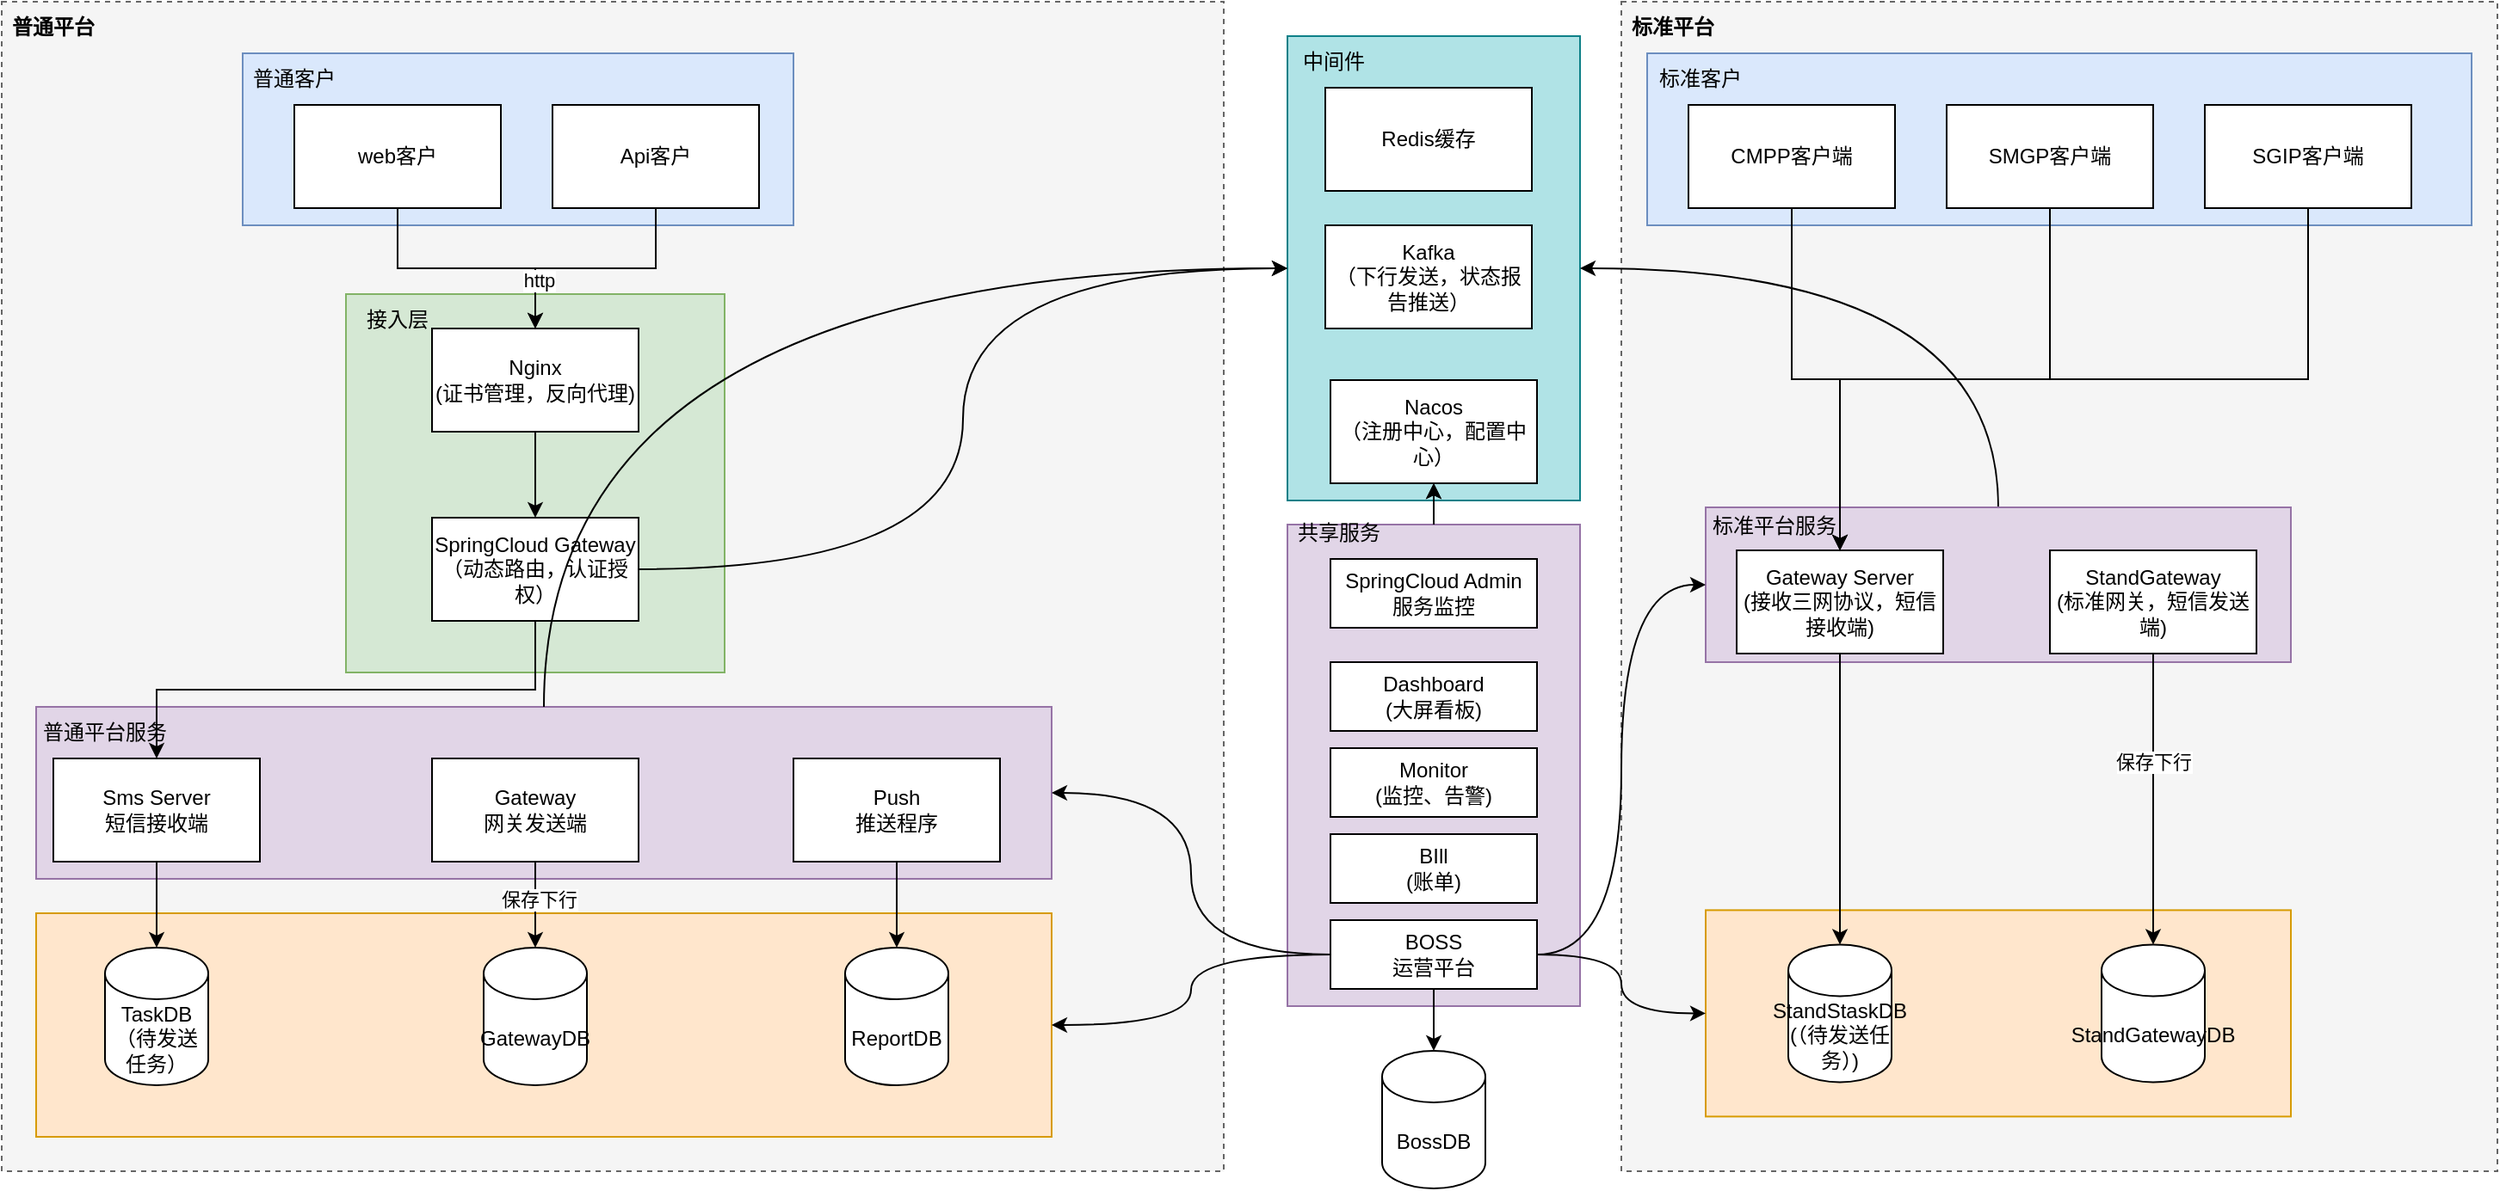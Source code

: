 <mxfile version="24.7.8">
  <diagram name="第 1 页" id="ZZtnOp_Xm3Je1tsyHX88">
    <mxGraphModel dx="1509" dy="785" grid="1" gridSize="10" guides="1" tooltips="1" connect="1" arrows="1" fold="1" page="1" pageScale="1" pageWidth="827" pageHeight="1169" math="0" shadow="0">
      <root>
        <mxCell id="0" />
        <mxCell id="1" parent="0" />
        <mxCell id="wKqaV-QkhD1benHEGnf--187" value="" style="rounded=0;whiteSpace=wrap;html=1;fillColor=#b0e3e6;strokeColor=#0e8088;" vertex="1" parent="1">
          <mxGeometry x="827" y="40" width="170" height="270" as="geometry" />
        </mxCell>
        <mxCell id="wKqaV-QkhD1benHEGnf--63" value="" style="rounded=0;whiteSpace=wrap;html=1;fillColor=#f5f5f5;fontColor=#333333;strokeColor=#666666;dashed=1;" vertex="1" parent="1">
          <mxGeometry x="1021" y="20" width="509" height="680" as="geometry" />
        </mxCell>
        <mxCell id="wKqaV-QkhD1benHEGnf--159" value="" style="rounded=0;whiteSpace=wrap;html=1;fillColor=#dae8fc;strokeColor=#6c8ebf;" vertex="1" parent="1">
          <mxGeometry x="1036" y="50" width="479" height="100" as="geometry" />
        </mxCell>
        <mxCell id="wKqaV-QkhD1benHEGnf--152" value="" style="rounded=0;whiteSpace=wrap;html=1;fillColor=#ffe6cc;strokeColor=#d79b00;" vertex="1" parent="1">
          <mxGeometry x="1070" y="548.21" width="340" height="120" as="geometry" />
        </mxCell>
        <mxCell id="wKqaV-QkhD1benHEGnf--191" style="edgeStyle=orthogonalEdgeStyle;rounded=0;orthogonalLoop=1;jettySize=auto;html=1;exitX=0.5;exitY=0;exitDx=0;exitDy=0;entryX=1;entryY=0.5;entryDx=0;entryDy=0;elbow=vertical;curved=1;" edge="1" parent="1" source="wKqaV-QkhD1benHEGnf--150" target="wKqaV-QkhD1benHEGnf--187">
          <mxGeometry relative="1" as="geometry" />
        </mxCell>
        <mxCell id="wKqaV-QkhD1benHEGnf--150" value="" style="rounded=0;whiteSpace=wrap;html=1;fillColor=#e1d5e7;strokeColor=#9673a6;" vertex="1" parent="1">
          <mxGeometry x="1070" y="314" width="340" height="90" as="geometry" />
        </mxCell>
        <mxCell id="wKqaV-QkhD1benHEGnf--140" style="edgeStyle=orthogonalEdgeStyle;rounded=0;orthogonalLoop=1;jettySize=auto;html=1;exitX=0.5;exitY=0;exitDx=0;exitDy=0;entryX=0.5;entryY=1;entryDx=0;entryDy=0;" edge="1" parent="1" source="wKqaV-QkhD1benHEGnf--133" target="wKqaV-QkhD1benHEGnf--27">
          <mxGeometry relative="1" as="geometry" />
        </mxCell>
        <mxCell id="wKqaV-QkhD1benHEGnf--133" value="" style="rounded=0;whiteSpace=wrap;html=1;fillColor=#e1d5e7;strokeColor=#9673a6;" vertex="1" parent="1">
          <mxGeometry x="827" y="324" width="170" height="280" as="geometry" />
        </mxCell>
        <mxCell id="wKqaV-QkhD1benHEGnf--61" value="" style="rounded=0;whiteSpace=wrap;html=1;fillColor=#f5f5f5;fontColor=#333333;strokeColor=#666666;dashed=1;" vertex="1" parent="1">
          <mxGeometry x="80" y="20" width="710" height="680" as="geometry" />
        </mxCell>
        <mxCell id="wKqaV-QkhD1benHEGnf--123" value="" style="rounded=0;whiteSpace=wrap;html=1;fillColor=#ffe6cc;strokeColor=#d79b00;" vertex="1" parent="1">
          <mxGeometry x="100" y="550" width="590" height="130" as="geometry" />
        </mxCell>
        <mxCell id="wKqaV-QkhD1benHEGnf--84" value="" style="rounded=0;whiteSpace=wrap;html=1;fillColor=#e1d5e7;strokeColor=#9673a6;" vertex="1" parent="1">
          <mxGeometry x="100" y="430" width="590" height="100" as="geometry" />
        </mxCell>
        <mxCell id="wKqaV-QkhD1benHEGnf--79" value="" style="rounded=0;whiteSpace=wrap;html=1;fillColor=#d5e8d4;strokeColor=#82b366;" vertex="1" parent="1">
          <mxGeometry x="280" y="190" width="220" height="220" as="geometry" />
        </mxCell>
        <mxCell id="wKqaV-QkhD1benHEGnf--59" value="" style="rounded=0;whiteSpace=wrap;html=1;fillColor=#dae8fc;strokeColor=#6c8ebf;" vertex="1" parent="1">
          <mxGeometry x="220" y="50" width="320" height="100" as="geometry" />
        </mxCell>
        <mxCell id="wKqaV-QkhD1benHEGnf--28" style="edgeStyle=orthogonalEdgeStyle;rounded=0;orthogonalLoop=1;jettySize=auto;html=1;exitX=0.5;exitY=1;exitDx=0;exitDy=0;" edge="1" parent="1" source="wKqaV-QkhD1benHEGnf--1" target="wKqaV-QkhD1benHEGnf--24">
          <mxGeometry relative="1" as="geometry" />
        </mxCell>
        <mxCell id="wKqaV-QkhD1benHEGnf--1" value="web客户" style="rounded=0;whiteSpace=wrap;html=1;" vertex="1" parent="1">
          <mxGeometry x="250" y="80" width="120" height="60" as="geometry" />
        </mxCell>
        <mxCell id="wKqaV-QkhD1benHEGnf--30" style="edgeStyle=orthogonalEdgeStyle;rounded=0;orthogonalLoop=1;jettySize=auto;html=1;exitX=0.5;exitY=1;exitDx=0;exitDy=0;entryX=0.5;entryY=0;entryDx=0;entryDy=0;" edge="1" parent="1" source="wKqaV-QkhD1benHEGnf--2" target="wKqaV-QkhD1benHEGnf--24">
          <mxGeometry relative="1" as="geometry" />
        </mxCell>
        <mxCell id="wKqaV-QkhD1benHEGnf--66" value="http" style="edgeLabel;html=1;align=center;verticalAlign=middle;resizable=0;points=[];" vertex="1" connectable="0" parent="wKqaV-QkhD1benHEGnf--30">
          <mxGeometry x="0.6" y="2" relative="1" as="geometry">
            <mxPoint as="offset" />
          </mxGeometry>
        </mxCell>
        <mxCell id="wKqaV-QkhD1benHEGnf--2" value="Api客户" style="rounded=0;whiteSpace=wrap;html=1;" vertex="1" parent="1">
          <mxGeometry x="400" y="80" width="120" height="60" as="geometry" />
        </mxCell>
        <mxCell id="wKqaV-QkhD1benHEGnf--31" style="edgeStyle=orthogonalEdgeStyle;rounded=0;orthogonalLoop=1;jettySize=auto;html=1;exitX=0.5;exitY=1;exitDx=0;exitDy=0;entryX=0.5;entryY=0;entryDx=0;entryDy=0;" edge="1" parent="1" source="wKqaV-QkhD1benHEGnf--24" target="wKqaV-QkhD1benHEGnf--25">
          <mxGeometry relative="1" as="geometry" />
        </mxCell>
        <mxCell id="wKqaV-QkhD1benHEGnf--24" value="Nginx&lt;br&gt;(证书管理，反向代理)" style="rounded=0;whiteSpace=wrap;html=1;" vertex="1" parent="1">
          <mxGeometry x="330" y="210" width="120" height="60" as="geometry" />
        </mxCell>
        <mxCell id="wKqaV-QkhD1benHEGnf--32" style="edgeStyle=orthogonalEdgeStyle;rounded=0;orthogonalLoop=1;jettySize=auto;html=1;exitX=1;exitY=0.5;exitDx=0;exitDy=0;entryX=0;entryY=0.5;entryDx=0;entryDy=0;elbow=vertical;curved=1;" edge="1" parent="1" source="wKqaV-QkhD1benHEGnf--25" target="wKqaV-QkhD1benHEGnf--187">
          <mxGeometry relative="1" as="geometry" />
        </mxCell>
        <mxCell id="wKqaV-QkhD1benHEGnf--115" style="edgeStyle=orthogonalEdgeStyle;rounded=0;orthogonalLoop=1;jettySize=auto;html=1;exitX=0.5;exitY=1;exitDx=0;exitDy=0;" edge="1" parent="1" source="wKqaV-QkhD1benHEGnf--25" target="wKqaV-QkhD1benHEGnf--26">
          <mxGeometry relative="1" as="geometry" />
        </mxCell>
        <mxCell id="wKqaV-QkhD1benHEGnf--25" value="SpringCloud Gateway&lt;br&gt;（动态路由，认证授权）" style="rounded=0;whiteSpace=wrap;html=1;" vertex="1" parent="1">
          <mxGeometry x="330" y="320" width="120" height="60" as="geometry" />
        </mxCell>
        <mxCell id="wKqaV-QkhD1benHEGnf--26" value="Sms Server&lt;br&gt;短信接收端" style="rounded=0;whiteSpace=wrap;html=1;" vertex="1" parent="1">
          <mxGeometry x="110" y="460" width="120" height="60" as="geometry" />
        </mxCell>
        <mxCell id="wKqaV-QkhD1benHEGnf--27" value="Nacos&lt;br&gt;（注册中心，配置中心）" style="rounded=0;whiteSpace=wrap;html=1;" vertex="1" parent="1">
          <mxGeometry x="852" y="240" width="120" height="60" as="geometry" />
        </mxCell>
        <mxCell id="wKqaV-QkhD1benHEGnf--39" value="TaskDB&lt;br&gt;（待发送任务）" style="shape=cylinder3;whiteSpace=wrap;html=1;boundedLbl=1;backgroundOutline=1;size=15;" vertex="1" parent="1">
          <mxGeometry x="140" y="570" width="60" height="80" as="geometry" />
        </mxCell>
        <mxCell id="wKqaV-QkhD1benHEGnf--41" style="edgeStyle=orthogonalEdgeStyle;rounded=0;orthogonalLoop=1;jettySize=auto;html=1;exitX=0.5;exitY=1;exitDx=0;exitDy=0;entryX=0.5;entryY=0;entryDx=0;entryDy=0;entryPerimeter=0;" edge="1" parent="1" source="wKqaV-QkhD1benHEGnf--26" target="wKqaV-QkhD1benHEGnf--39">
          <mxGeometry relative="1" as="geometry" />
        </mxCell>
        <mxCell id="wKqaV-QkhD1benHEGnf--50" style="edgeStyle=orthogonalEdgeStyle;rounded=0;orthogonalLoop=1;jettySize=auto;html=1;exitX=0.5;exitY=1;exitDx=0;exitDy=0;" edge="1" parent="1" source="wKqaV-QkhD1benHEGnf--45" target="wKqaV-QkhD1benHEGnf--49">
          <mxGeometry relative="1" as="geometry" />
        </mxCell>
        <mxCell id="wKqaV-QkhD1benHEGnf--102" value="保存下行" style="edgeLabel;html=1;align=center;verticalAlign=middle;resizable=0;points=[];" vertex="1" connectable="0" parent="wKqaV-QkhD1benHEGnf--50">
          <mxGeometry x="-0.147" y="2" relative="1" as="geometry">
            <mxPoint as="offset" />
          </mxGeometry>
        </mxCell>
        <mxCell id="wKqaV-QkhD1benHEGnf--45" value="Gateway&lt;br&gt;网关发送端" style="rounded=0;whiteSpace=wrap;html=1;" vertex="1" parent="1">
          <mxGeometry x="330" y="460" width="120" height="60" as="geometry" />
        </mxCell>
        <mxCell id="wKqaV-QkhD1benHEGnf--48" value="ReportDB" style="shape=cylinder3;whiteSpace=wrap;html=1;boundedLbl=1;backgroundOutline=1;size=15;" vertex="1" parent="1">
          <mxGeometry x="570" y="570" width="60" height="80" as="geometry" />
        </mxCell>
        <mxCell id="wKqaV-QkhD1benHEGnf--49" value="GatewayDB" style="shape=cylinder3;whiteSpace=wrap;html=1;boundedLbl=1;backgroundOutline=1;size=15;" vertex="1" parent="1">
          <mxGeometry x="360" y="570" width="60" height="80" as="geometry" />
        </mxCell>
        <mxCell id="wKqaV-QkhD1benHEGnf--54" value="BossDB" style="shape=cylinder3;whiteSpace=wrap;html=1;boundedLbl=1;backgroundOutline=1;size=15;" vertex="1" parent="1">
          <mxGeometry x="882" y="630" width="60" height="80" as="geometry" />
        </mxCell>
        <mxCell id="wKqaV-QkhD1benHEGnf--81" style="edgeStyle=orthogonalEdgeStyle;rounded=0;orthogonalLoop=1;jettySize=auto;html=1;exitX=0.5;exitY=1;exitDx=0;exitDy=0;" edge="1" parent="1" source="wKqaV-QkhD1benHEGnf--56" target="wKqaV-QkhD1benHEGnf--48">
          <mxGeometry relative="1" as="geometry" />
        </mxCell>
        <mxCell id="wKqaV-QkhD1benHEGnf--56" value="Push&lt;br&gt;推送程序" style="rounded=0;whiteSpace=wrap;html=1;" vertex="1" parent="1">
          <mxGeometry x="540" y="460" width="120" height="60" as="geometry" />
        </mxCell>
        <mxCell id="wKqaV-QkhD1benHEGnf--60" value="普通客户" style="text;html=1;align=center;verticalAlign=middle;whiteSpace=wrap;rounded=0;" vertex="1" parent="1">
          <mxGeometry x="220" y="50" width="60" height="30" as="geometry" />
        </mxCell>
        <mxCell id="wKqaV-QkhD1benHEGnf--62" value="普通平台" style="text;html=1;align=center;verticalAlign=middle;whiteSpace=wrap;rounded=0;fontStyle=1" vertex="1" parent="1">
          <mxGeometry x="80" y="20" width="60" height="30" as="geometry" />
        </mxCell>
        <mxCell id="wKqaV-QkhD1benHEGnf--65" value="标准平台" style="text;html=1;align=center;verticalAlign=middle;whiteSpace=wrap;rounded=0;fontStyle=1" vertex="1" parent="1">
          <mxGeometry x="1021" y="20" width="60" height="30" as="geometry" />
        </mxCell>
        <mxCell id="wKqaV-QkhD1benHEGnf--71" style="edgeStyle=orthogonalEdgeStyle;rounded=0;orthogonalLoop=1;jettySize=auto;html=1;exitX=0.5;exitY=1;exitDx=0;exitDy=0;" edge="1" parent="1" source="wKqaV-QkhD1benHEGnf--67" target="wKqaV-QkhD1benHEGnf--70">
          <mxGeometry relative="1" as="geometry" />
        </mxCell>
        <mxCell id="wKqaV-QkhD1benHEGnf--67" value="CMPP客户端" style="rounded=0;whiteSpace=wrap;html=1;" vertex="1" parent="1">
          <mxGeometry x="1060" y="80" width="120" height="60" as="geometry" />
        </mxCell>
        <mxCell id="wKqaV-QkhD1benHEGnf--73" style="edgeStyle=orthogonalEdgeStyle;rounded=0;orthogonalLoop=1;jettySize=auto;html=1;exitX=0.5;exitY=1;exitDx=0;exitDy=0;entryX=0.5;entryY=0;entryDx=0;entryDy=0;" edge="1" parent="1" source="wKqaV-QkhD1benHEGnf--68" target="wKqaV-QkhD1benHEGnf--70">
          <mxGeometry relative="1" as="geometry" />
        </mxCell>
        <mxCell id="wKqaV-QkhD1benHEGnf--68" value="SMGP客户端" style="rounded=0;whiteSpace=wrap;html=1;" vertex="1" parent="1">
          <mxGeometry x="1210" y="80" width="120" height="60" as="geometry" />
        </mxCell>
        <mxCell id="wKqaV-QkhD1benHEGnf--72" style="edgeStyle=orthogonalEdgeStyle;rounded=0;orthogonalLoop=1;jettySize=auto;html=1;exitX=0.5;exitY=1;exitDx=0;exitDy=0;entryX=0.5;entryY=0;entryDx=0;entryDy=0;" edge="1" parent="1" source="wKqaV-QkhD1benHEGnf--69" target="wKqaV-QkhD1benHEGnf--70">
          <mxGeometry relative="1" as="geometry" />
        </mxCell>
        <mxCell id="wKqaV-QkhD1benHEGnf--69" value="SGIP客户端" style="rounded=0;whiteSpace=wrap;html=1;" vertex="1" parent="1">
          <mxGeometry x="1360" y="80" width="120" height="60" as="geometry" />
        </mxCell>
        <mxCell id="wKqaV-QkhD1benHEGnf--70" value="Gateway Server&lt;br&gt;(接收三网协议，短信接收端)" style="rounded=0;whiteSpace=wrap;html=1;" vertex="1" parent="1">
          <mxGeometry x="1088" y="339" width="120" height="60" as="geometry" />
        </mxCell>
        <mxCell id="wKqaV-QkhD1benHEGnf--154" style="edgeStyle=orthogonalEdgeStyle;rounded=0;orthogonalLoop=1;jettySize=auto;html=1;exitX=0;exitY=0.5;exitDx=0;exitDy=0;entryX=1;entryY=0.5;entryDx=0;entryDy=0;elbow=vertical;curved=1;" edge="1" parent="1" source="wKqaV-QkhD1benHEGnf--75" target="wKqaV-QkhD1benHEGnf--84">
          <mxGeometry relative="1" as="geometry" />
        </mxCell>
        <mxCell id="wKqaV-QkhD1benHEGnf--155" style="edgeStyle=orthogonalEdgeStyle;rounded=0;orthogonalLoop=1;jettySize=auto;html=1;exitX=0;exitY=0.5;exitDx=0;exitDy=0;entryX=1;entryY=0.5;entryDx=0;entryDy=0;curved=1;" edge="1" parent="1" source="wKqaV-QkhD1benHEGnf--75" target="wKqaV-QkhD1benHEGnf--123">
          <mxGeometry relative="1" as="geometry" />
        </mxCell>
        <mxCell id="wKqaV-QkhD1benHEGnf--157" style="edgeStyle=orthogonalEdgeStyle;rounded=0;orthogonalLoop=1;jettySize=auto;html=1;exitX=1;exitY=0.5;exitDx=0;exitDy=0;entryX=0;entryY=0.5;entryDx=0;entryDy=0;curved=1;" edge="1" parent="1" source="wKqaV-QkhD1benHEGnf--75" target="wKqaV-QkhD1benHEGnf--150">
          <mxGeometry relative="1" as="geometry" />
        </mxCell>
        <mxCell id="wKqaV-QkhD1benHEGnf--158" style="edgeStyle=orthogonalEdgeStyle;rounded=0;orthogonalLoop=1;jettySize=auto;html=1;exitX=1;exitY=0.5;exitDx=0;exitDy=0;entryX=0;entryY=0.5;entryDx=0;entryDy=0;curved=1;" edge="1" parent="1" source="wKqaV-QkhD1benHEGnf--75" target="wKqaV-QkhD1benHEGnf--152">
          <mxGeometry relative="1" as="geometry" />
        </mxCell>
        <mxCell id="wKqaV-QkhD1benHEGnf--75" value="BOSS&lt;br&gt;运营平台" style="rounded=0;whiteSpace=wrap;html=1;" vertex="1" parent="1">
          <mxGeometry x="852" y="554" width="120" height="40" as="geometry" />
        </mxCell>
        <mxCell id="wKqaV-QkhD1benHEGnf--76" value="Monitor&lt;br&gt;(监控、告警)" style="rounded=0;whiteSpace=wrap;html=1;" vertex="1" parent="1">
          <mxGeometry x="852" y="454" width="120" height="40" as="geometry" />
        </mxCell>
        <mxCell id="wKqaV-QkhD1benHEGnf--77" value="BIll&lt;br&gt;(账单)" style="rounded=0;whiteSpace=wrap;html=1;" vertex="1" parent="1">
          <mxGeometry x="852" y="504" width="120" height="40" as="geometry" />
        </mxCell>
        <mxCell id="wKqaV-QkhD1benHEGnf--78" value="Dashboard&lt;br&gt;(大屏看板)" style="rounded=0;whiteSpace=wrap;html=1;" vertex="1" parent="1">
          <mxGeometry x="852" y="404" width="120" height="40" as="geometry" />
        </mxCell>
        <mxCell id="wKqaV-QkhD1benHEGnf--80" value="接入层" style="text;html=1;align=center;verticalAlign=middle;whiteSpace=wrap;rounded=0;" vertex="1" parent="1">
          <mxGeometry x="280" y="190" width="60" height="30" as="geometry" />
        </mxCell>
        <mxCell id="wKqaV-QkhD1benHEGnf--134" value="共享服务" style="text;html=1;align=center;verticalAlign=middle;whiteSpace=wrap;rounded=0;" vertex="1" parent="1">
          <mxGeometry x="827" y="314" width="60" height="30" as="geometry" />
        </mxCell>
        <mxCell id="wKqaV-QkhD1benHEGnf--135" value="普通平台服务" style="text;html=1;align=center;verticalAlign=middle;whiteSpace=wrap;rounded=0;" vertex="1" parent="1">
          <mxGeometry x="90" y="430" width="100" height="30" as="geometry" />
        </mxCell>
        <mxCell id="wKqaV-QkhD1benHEGnf--137" style="edgeStyle=orthogonalEdgeStyle;rounded=0;orthogonalLoop=1;jettySize=auto;html=1;exitX=0.5;exitY=1;exitDx=0;exitDy=0;entryX=0.5;entryY=0;entryDx=0;entryDy=0;entryPerimeter=0;" edge="1" parent="1" source="wKqaV-QkhD1benHEGnf--75" target="wKqaV-QkhD1benHEGnf--54">
          <mxGeometry relative="1" as="geometry" />
        </mxCell>
        <mxCell id="wKqaV-QkhD1benHEGnf--189" value="" style="edgeStyle=orthogonalEdgeStyle;rounded=0;orthogonalLoop=1;jettySize=auto;html=1;exitX=0.5;exitY=0;exitDx=0;exitDy=0;" edge="1" parent="1" source="wKqaV-QkhD1benHEGnf--133" target="wKqaV-QkhD1benHEGnf--27">
          <mxGeometry relative="1" as="geometry" />
        </mxCell>
        <mxCell id="wKqaV-QkhD1benHEGnf--141" value="SpringCloud Admin&lt;br&gt;服务监控" style="rounded=0;whiteSpace=wrap;html=1;" vertex="1" parent="1">
          <mxGeometry x="852" y="344" width="120" height="40" as="geometry" />
        </mxCell>
        <mxCell id="wKqaV-QkhD1benHEGnf--142" value="StandGateway&lt;br&gt;(标准网关，短信发送端)" style="rounded=0;whiteSpace=wrap;html=1;" vertex="1" parent="1">
          <mxGeometry x="1270" y="339" width="120" height="60" as="geometry" />
        </mxCell>
        <mxCell id="wKqaV-QkhD1benHEGnf--143" value="StandStaskDB&lt;br&gt;(（待发送任务）)" style="shape=cylinder3;whiteSpace=wrap;html=1;boundedLbl=1;backgroundOutline=1;size=15;" vertex="1" parent="1">
          <mxGeometry x="1118" y="568.21" width="60" height="80" as="geometry" />
        </mxCell>
        <mxCell id="wKqaV-QkhD1benHEGnf--144" value="StandGatewayDB" style="shape=cylinder3;whiteSpace=wrap;html=1;boundedLbl=1;backgroundOutline=1;size=15;" vertex="1" parent="1">
          <mxGeometry x="1300" y="568.21" width="60" height="80" as="geometry" />
        </mxCell>
        <mxCell id="wKqaV-QkhD1benHEGnf--145" style="edgeStyle=orthogonalEdgeStyle;rounded=0;orthogonalLoop=1;jettySize=auto;html=1;exitX=0.5;exitY=1;exitDx=0;exitDy=0;entryX=0.5;entryY=0;entryDx=0;entryDy=0;entryPerimeter=0;" edge="1" parent="1" source="wKqaV-QkhD1benHEGnf--70" target="wKqaV-QkhD1benHEGnf--143">
          <mxGeometry relative="1" as="geometry" />
        </mxCell>
        <mxCell id="wKqaV-QkhD1benHEGnf--146" style="edgeStyle=orthogonalEdgeStyle;rounded=0;orthogonalLoop=1;jettySize=auto;html=1;exitX=0.5;exitY=1;exitDx=0;exitDy=0;entryX=0.5;entryY=0;entryDx=0;entryDy=0;entryPerimeter=0;" edge="1" parent="1" source="wKqaV-QkhD1benHEGnf--142" target="wKqaV-QkhD1benHEGnf--144">
          <mxGeometry relative="1" as="geometry" />
        </mxCell>
        <mxCell id="wKqaV-QkhD1benHEGnf--149" value="保存下行" style="edgeLabel;html=1;align=center;verticalAlign=middle;resizable=0;points=[];" vertex="1" connectable="0" parent="wKqaV-QkhD1benHEGnf--146">
          <mxGeometry x="-0.275" relative="1" as="geometry">
            <mxPoint y="1" as="offset" />
          </mxGeometry>
        </mxCell>
        <mxCell id="wKqaV-QkhD1benHEGnf--151" value="标准平台服务" style="text;html=1;align=center;verticalAlign=middle;whiteSpace=wrap;rounded=0;" vertex="1" parent="1">
          <mxGeometry x="1070" y="310" width="80" height="30" as="geometry" />
        </mxCell>
        <mxCell id="wKqaV-QkhD1benHEGnf--160" value="标准客户" style="text;html=1;align=center;verticalAlign=middle;whiteSpace=wrap;rounded=0;" vertex="1" parent="1">
          <mxGeometry x="1037" y="50" width="60" height="30" as="geometry" />
        </mxCell>
        <mxCell id="wKqaV-QkhD1benHEGnf--166" value="Kafka&lt;br&gt;（下行发送，状态报告推送）" style="rounded=0;whiteSpace=wrap;html=1;" vertex="1" parent="1">
          <mxGeometry x="849" y="150" width="120" height="60" as="geometry" />
        </mxCell>
        <mxCell id="wKqaV-QkhD1benHEGnf--186" value="Redis缓存" style="rounded=0;whiteSpace=wrap;html=1;" vertex="1" parent="1">
          <mxGeometry x="849" y="70" width="120" height="60" as="geometry" />
        </mxCell>
        <mxCell id="wKqaV-QkhD1benHEGnf--188" value="中间件" style="text;html=1;align=center;verticalAlign=middle;whiteSpace=wrap;rounded=0;" vertex="1" parent="1">
          <mxGeometry x="824" y="40" width="60" height="30" as="geometry" />
        </mxCell>
        <mxCell id="wKqaV-QkhD1benHEGnf--190" style="edgeStyle=orthogonalEdgeStyle;rounded=0;orthogonalLoop=1;jettySize=auto;html=1;exitX=0.5;exitY=0;exitDx=0;exitDy=0;entryX=0;entryY=0.5;entryDx=0;entryDy=0;curved=1;" edge="1" parent="1" source="wKqaV-QkhD1benHEGnf--84" target="wKqaV-QkhD1benHEGnf--187">
          <mxGeometry relative="1" as="geometry" />
        </mxCell>
      </root>
    </mxGraphModel>
  </diagram>
</mxfile>
